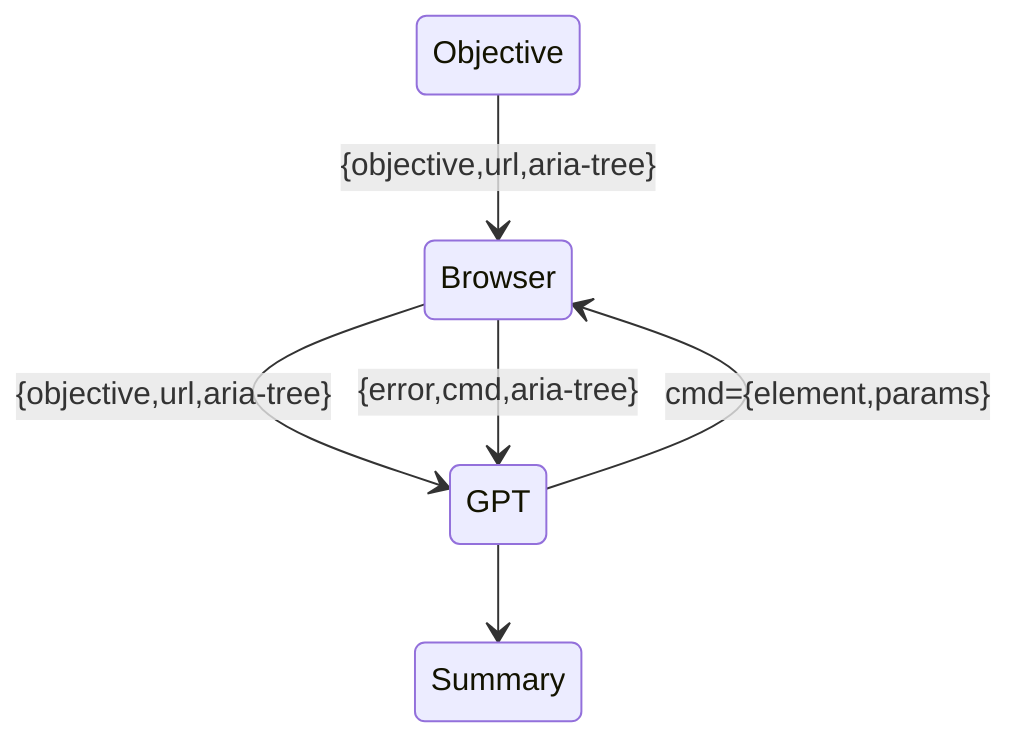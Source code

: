 stateDiagram-v2
    Objective --> Browser:{objective,url,aria-tree}
    GPT-->Browser:cmd={element,params}
    Browser --> GPT:{objective,url,aria-tree}
    Browser --> GPT:{error,cmd,aria-tree}
    GPT --> Summary
